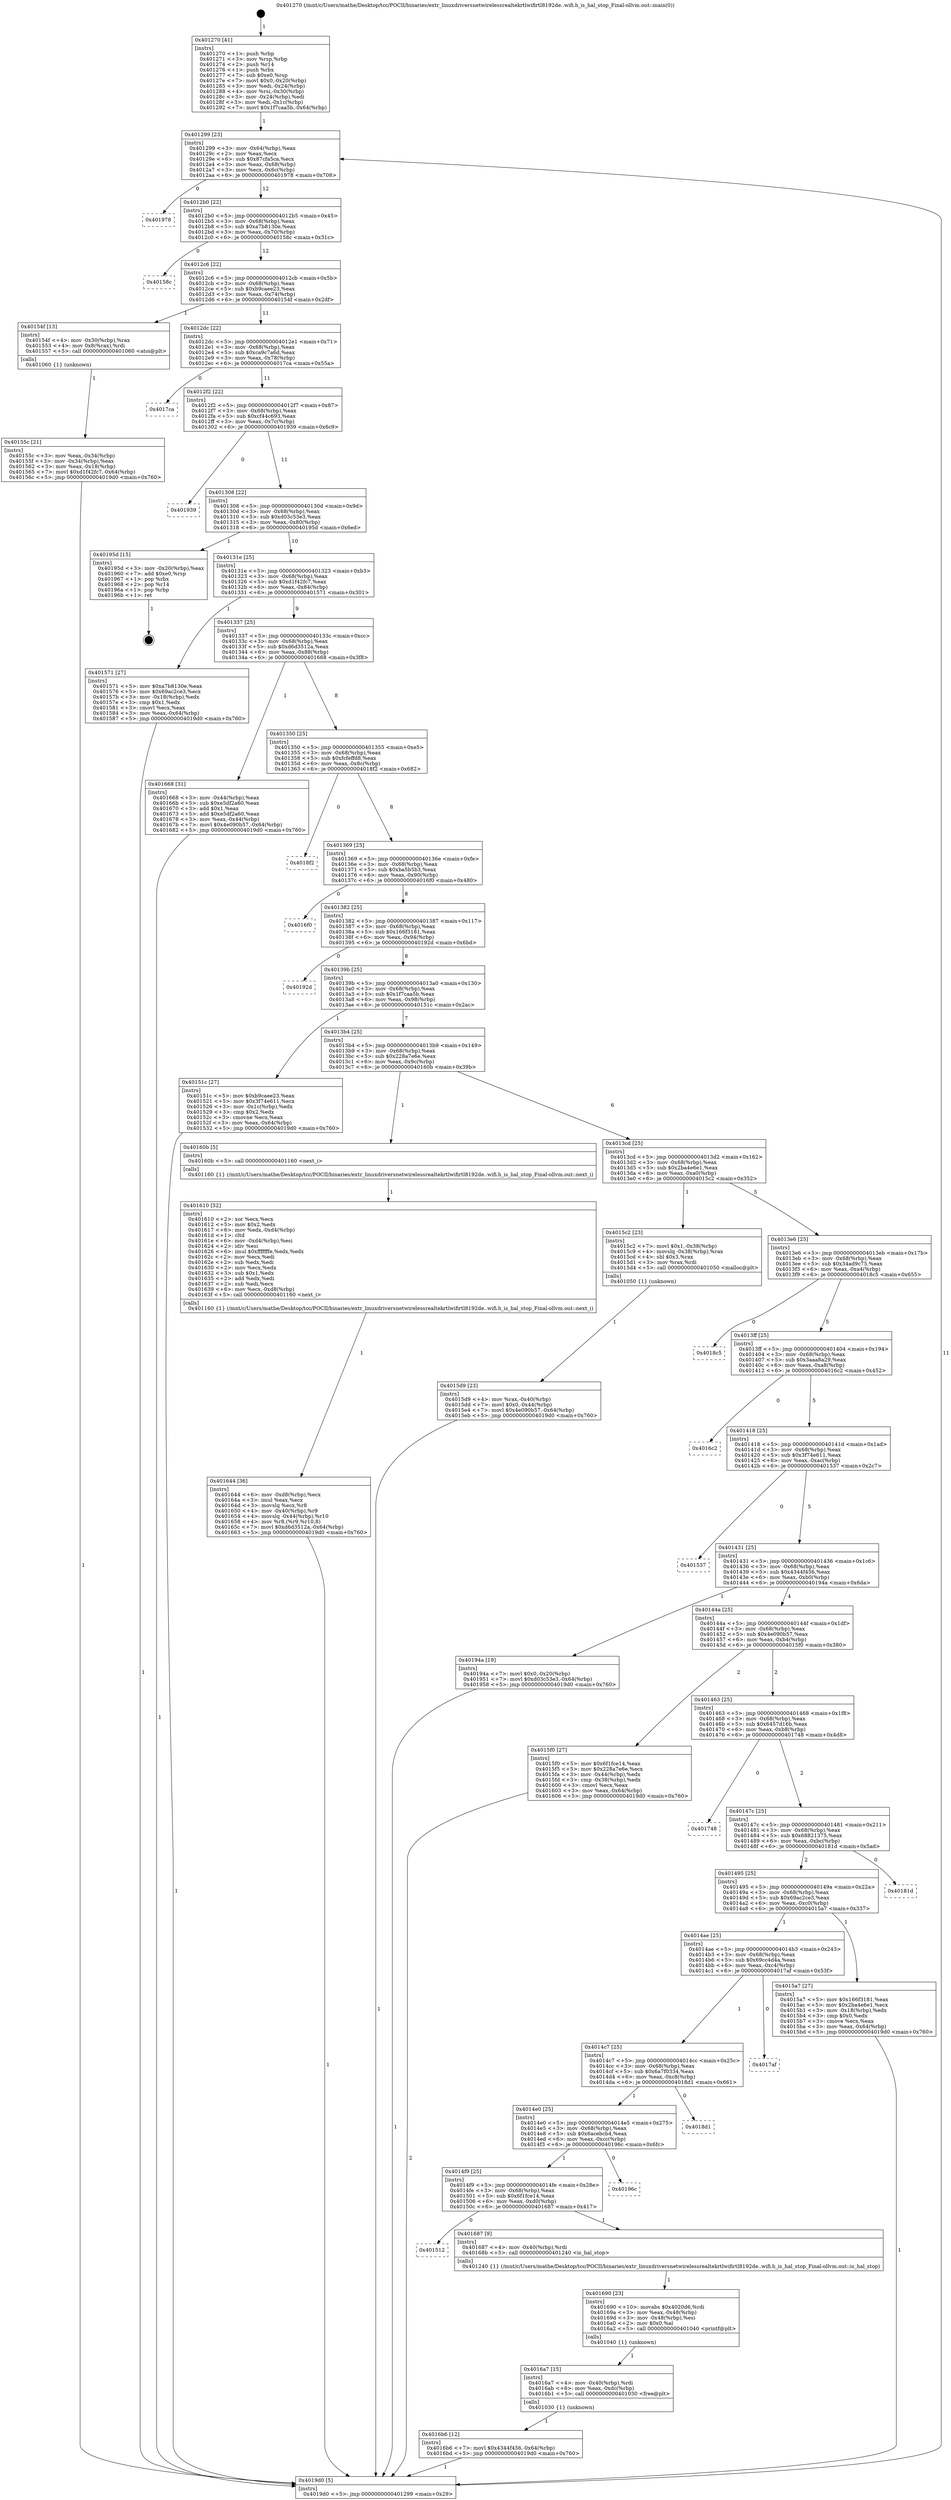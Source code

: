 digraph "0x401270" {
  label = "0x401270 (/mnt/c/Users/mathe/Desktop/tcc/POCII/binaries/extr_linuxdriversnetwirelessrealtekrtlwifirtl8192de..wifi.h_is_hal_stop_Final-ollvm.out::main(0))"
  labelloc = "t"
  node[shape=record]

  Entry [label="",width=0.3,height=0.3,shape=circle,fillcolor=black,style=filled]
  "0x401299" [label="{
     0x401299 [23]\l
     | [instrs]\l
     &nbsp;&nbsp;0x401299 \<+3\>: mov -0x64(%rbp),%eax\l
     &nbsp;&nbsp;0x40129c \<+2\>: mov %eax,%ecx\l
     &nbsp;&nbsp;0x40129e \<+6\>: sub $0x87cfa5ca,%ecx\l
     &nbsp;&nbsp;0x4012a4 \<+3\>: mov %eax,-0x68(%rbp)\l
     &nbsp;&nbsp;0x4012a7 \<+3\>: mov %ecx,-0x6c(%rbp)\l
     &nbsp;&nbsp;0x4012aa \<+6\>: je 0000000000401978 \<main+0x708\>\l
  }"]
  "0x401978" [label="{
     0x401978\l
  }", style=dashed]
  "0x4012b0" [label="{
     0x4012b0 [22]\l
     | [instrs]\l
     &nbsp;&nbsp;0x4012b0 \<+5\>: jmp 00000000004012b5 \<main+0x45\>\l
     &nbsp;&nbsp;0x4012b5 \<+3\>: mov -0x68(%rbp),%eax\l
     &nbsp;&nbsp;0x4012b8 \<+5\>: sub $0xa7b8130e,%eax\l
     &nbsp;&nbsp;0x4012bd \<+3\>: mov %eax,-0x70(%rbp)\l
     &nbsp;&nbsp;0x4012c0 \<+6\>: je 000000000040158c \<main+0x31c\>\l
  }"]
  Exit [label="",width=0.3,height=0.3,shape=circle,fillcolor=black,style=filled,peripheries=2]
  "0x40158c" [label="{
     0x40158c\l
  }", style=dashed]
  "0x4012c6" [label="{
     0x4012c6 [22]\l
     | [instrs]\l
     &nbsp;&nbsp;0x4012c6 \<+5\>: jmp 00000000004012cb \<main+0x5b\>\l
     &nbsp;&nbsp;0x4012cb \<+3\>: mov -0x68(%rbp),%eax\l
     &nbsp;&nbsp;0x4012ce \<+5\>: sub $0xb9caee23,%eax\l
     &nbsp;&nbsp;0x4012d3 \<+3\>: mov %eax,-0x74(%rbp)\l
     &nbsp;&nbsp;0x4012d6 \<+6\>: je 000000000040154f \<main+0x2df\>\l
  }"]
  "0x4016b6" [label="{
     0x4016b6 [12]\l
     | [instrs]\l
     &nbsp;&nbsp;0x4016b6 \<+7\>: movl $0x4344f456,-0x64(%rbp)\l
     &nbsp;&nbsp;0x4016bd \<+5\>: jmp 00000000004019d0 \<main+0x760\>\l
  }"]
  "0x40154f" [label="{
     0x40154f [13]\l
     | [instrs]\l
     &nbsp;&nbsp;0x40154f \<+4\>: mov -0x30(%rbp),%rax\l
     &nbsp;&nbsp;0x401553 \<+4\>: mov 0x8(%rax),%rdi\l
     &nbsp;&nbsp;0x401557 \<+5\>: call 0000000000401060 \<atoi@plt\>\l
     | [calls]\l
     &nbsp;&nbsp;0x401060 \{1\} (unknown)\l
  }"]
  "0x4012dc" [label="{
     0x4012dc [22]\l
     | [instrs]\l
     &nbsp;&nbsp;0x4012dc \<+5\>: jmp 00000000004012e1 \<main+0x71\>\l
     &nbsp;&nbsp;0x4012e1 \<+3\>: mov -0x68(%rbp),%eax\l
     &nbsp;&nbsp;0x4012e4 \<+5\>: sub $0xca9c7a6d,%eax\l
     &nbsp;&nbsp;0x4012e9 \<+3\>: mov %eax,-0x78(%rbp)\l
     &nbsp;&nbsp;0x4012ec \<+6\>: je 00000000004017ca \<main+0x55a\>\l
  }"]
  "0x4016a7" [label="{
     0x4016a7 [15]\l
     | [instrs]\l
     &nbsp;&nbsp;0x4016a7 \<+4\>: mov -0x40(%rbp),%rdi\l
     &nbsp;&nbsp;0x4016ab \<+6\>: mov %eax,-0xdc(%rbp)\l
     &nbsp;&nbsp;0x4016b1 \<+5\>: call 0000000000401030 \<free@plt\>\l
     | [calls]\l
     &nbsp;&nbsp;0x401030 \{1\} (unknown)\l
  }"]
  "0x4017ca" [label="{
     0x4017ca\l
  }", style=dashed]
  "0x4012f2" [label="{
     0x4012f2 [22]\l
     | [instrs]\l
     &nbsp;&nbsp;0x4012f2 \<+5\>: jmp 00000000004012f7 \<main+0x87\>\l
     &nbsp;&nbsp;0x4012f7 \<+3\>: mov -0x68(%rbp),%eax\l
     &nbsp;&nbsp;0x4012fa \<+5\>: sub $0xcf44c693,%eax\l
     &nbsp;&nbsp;0x4012ff \<+3\>: mov %eax,-0x7c(%rbp)\l
     &nbsp;&nbsp;0x401302 \<+6\>: je 0000000000401939 \<main+0x6c9\>\l
  }"]
  "0x401690" [label="{
     0x401690 [23]\l
     | [instrs]\l
     &nbsp;&nbsp;0x401690 \<+10\>: movabs $0x4020d6,%rdi\l
     &nbsp;&nbsp;0x40169a \<+3\>: mov %eax,-0x48(%rbp)\l
     &nbsp;&nbsp;0x40169d \<+3\>: mov -0x48(%rbp),%esi\l
     &nbsp;&nbsp;0x4016a0 \<+2\>: mov $0x0,%al\l
     &nbsp;&nbsp;0x4016a2 \<+5\>: call 0000000000401040 \<printf@plt\>\l
     | [calls]\l
     &nbsp;&nbsp;0x401040 \{1\} (unknown)\l
  }"]
  "0x401939" [label="{
     0x401939\l
  }", style=dashed]
  "0x401308" [label="{
     0x401308 [22]\l
     | [instrs]\l
     &nbsp;&nbsp;0x401308 \<+5\>: jmp 000000000040130d \<main+0x9d\>\l
     &nbsp;&nbsp;0x40130d \<+3\>: mov -0x68(%rbp),%eax\l
     &nbsp;&nbsp;0x401310 \<+5\>: sub $0xd03c53e3,%eax\l
     &nbsp;&nbsp;0x401315 \<+3\>: mov %eax,-0x80(%rbp)\l
     &nbsp;&nbsp;0x401318 \<+6\>: je 000000000040195d \<main+0x6ed\>\l
  }"]
  "0x401512" [label="{
     0x401512\l
  }", style=dashed]
  "0x40195d" [label="{
     0x40195d [15]\l
     | [instrs]\l
     &nbsp;&nbsp;0x40195d \<+3\>: mov -0x20(%rbp),%eax\l
     &nbsp;&nbsp;0x401960 \<+7\>: add $0xe0,%rsp\l
     &nbsp;&nbsp;0x401967 \<+1\>: pop %rbx\l
     &nbsp;&nbsp;0x401968 \<+2\>: pop %r14\l
     &nbsp;&nbsp;0x40196a \<+1\>: pop %rbp\l
     &nbsp;&nbsp;0x40196b \<+1\>: ret\l
  }"]
  "0x40131e" [label="{
     0x40131e [25]\l
     | [instrs]\l
     &nbsp;&nbsp;0x40131e \<+5\>: jmp 0000000000401323 \<main+0xb3\>\l
     &nbsp;&nbsp;0x401323 \<+3\>: mov -0x68(%rbp),%eax\l
     &nbsp;&nbsp;0x401326 \<+5\>: sub $0xd1f42fc7,%eax\l
     &nbsp;&nbsp;0x40132b \<+6\>: mov %eax,-0x84(%rbp)\l
     &nbsp;&nbsp;0x401331 \<+6\>: je 0000000000401571 \<main+0x301\>\l
  }"]
  "0x401687" [label="{
     0x401687 [9]\l
     | [instrs]\l
     &nbsp;&nbsp;0x401687 \<+4\>: mov -0x40(%rbp),%rdi\l
     &nbsp;&nbsp;0x40168b \<+5\>: call 0000000000401240 \<is_hal_stop\>\l
     | [calls]\l
     &nbsp;&nbsp;0x401240 \{1\} (/mnt/c/Users/mathe/Desktop/tcc/POCII/binaries/extr_linuxdriversnetwirelessrealtekrtlwifirtl8192de..wifi.h_is_hal_stop_Final-ollvm.out::is_hal_stop)\l
  }"]
  "0x401571" [label="{
     0x401571 [27]\l
     | [instrs]\l
     &nbsp;&nbsp;0x401571 \<+5\>: mov $0xa7b8130e,%eax\l
     &nbsp;&nbsp;0x401576 \<+5\>: mov $0x69ac2ce3,%ecx\l
     &nbsp;&nbsp;0x40157b \<+3\>: mov -0x18(%rbp),%edx\l
     &nbsp;&nbsp;0x40157e \<+3\>: cmp $0x1,%edx\l
     &nbsp;&nbsp;0x401581 \<+3\>: cmovl %ecx,%eax\l
     &nbsp;&nbsp;0x401584 \<+3\>: mov %eax,-0x64(%rbp)\l
     &nbsp;&nbsp;0x401587 \<+5\>: jmp 00000000004019d0 \<main+0x760\>\l
  }"]
  "0x401337" [label="{
     0x401337 [25]\l
     | [instrs]\l
     &nbsp;&nbsp;0x401337 \<+5\>: jmp 000000000040133c \<main+0xcc\>\l
     &nbsp;&nbsp;0x40133c \<+3\>: mov -0x68(%rbp),%eax\l
     &nbsp;&nbsp;0x40133f \<+5\>: sub $0xd6d3512a,%eax\l
     &nbsp;&nbsp;0x401344 \<+6\>: mov %eax,-0x88(%rbp)\l
     &nbsp;&nbsp;0x40134a \<+6\>: je 0000000000401668 \<main+0x3f8\>\l
  }"]
  "0x4014f9" [label="{
     0x4014f9 [25]\l
     | [instrs]\l
     &nbsp;&nbsp;0x4014f9 \<+5\>: jmp 00000000004014fe \<main+0x28e\>\l
     &nbsp;&nbsp;0x4014fe \<+3\>: mov -0x68(%rbp),%eax\l
     &nbsp;&nbsp;0x401501 \<+5\>: sub $0x6f1fce14,%eax\l
     &nbsp;&nbsp;0x401506 \<+6\>: mov %eax,-0xd0(%rbp)\l
     &nbsp;&nbsp;0x40150c \<+6\>: je 0000000000401687 \<main+0x417\>\l
  }"]
  "0x401668" [label="{
     0x401668 [31]\l
     | [instrs]\l
     &nbsp;&nbsp;0x401668 \<+3\>: mov -0x44(%rbp),%eax\l
     &nbsp;&nbsp;0x40166b \<+5\>: sub $0xe5df2a60,%eax\l
     &nbsp;&nbsp;0x401670 \<+3\>: add $0x1,%eax\l
     &nbsp;&nbsp;0x401673 \<+5\>: add $0xe5df2a60,%eax\l
     &nbsp;&nbsp;0x401678 \<+3\>: mov %eax,-0x44(%rbp)\l
     &nbsp;&nbsp;0x40167b \<+7\>: movl $0x4e090b57,-0x64(%rbp)\l
     &nbsp;&nbsp;0x401682 \<+5\>: jmp 00000000004019d0 \<main+0x760\>\l
  }"]
  "0x401350" [label="{
     0x401350 [25]\l
     | [instrs]\l
     &nbsp;&nbsp;0x401350 \<+5\>: jmp 0000000000401355 \<main+0xe5\>\l
     &nbsp;&nbsp;0x401355 \<+3\>: mov -0x68(%rbp),%eax\l
     &nbsp;&nbsp;0x401358 \<+5\>: sub $0xfcfeffd8,%eax\l
     &nbsp;&nbsp;0x40135d \<+6\>: mov %eax,-0x8c(%rbp)\l
     &nbsp;&nbsp;0x401363 \<+6\>: je 00000000004018f2 \<main+0x682\>\l
  }"]
  "0x40196c" [label="{
     0x40196c\l
  }", style=dashed]
  "0x4018f2" [label="{
     0x4018f2\l
  }", style=dashed]
  "0x401369" [label="{
     0x401369 [25]\l
     | [instrs]\l
     &nbsp;&nbsp;0x401369 \<+5\>: jmp 000000000040136e \<main+0xfe\>\l
     &nbsp;&nbsp;0x40136e \<+3\>: mov -0x68(%rbp),%eax\l
     &nbsp;&nbsp;0x401371 \<+5\>: sub $0xba5b5b3,%eax\l
     &nbsp;&nbsp;0x401376 \<+6\>: mov %eax,-0x90(%rbp)\l
     &nbsp;&nbsp;0x40137c \<+6\>: je 00000000004016f0 \<main+0x480\>\l
  }"]
  "0x4014e0" [label="{
     0x4014e0 [25]\l
     | [instrs]\l
     &nbsp;&nbsp;0x4014e0 \<+5\>: jmp 00000000004014e5 \<main+0x275\>\l
     &nbsp;&nbsp;0x4014e5 \<+3\>: mov -0x68(%rbp),%eax\l
     &nbsp;&nbsp;0x4014e8 \<+5\>: sub $0x6acebcb4,%eax\l
     &nbsp;&nbsp;0x4014ed \<+6\>: mov %eax,-0xcc(%rbp)\l
     &nbsp;&nbsp;0x4014f3 \<+6\>: je 000000000040196c \<main+0x6fc\>\l
  }"]
  "0x4016f0" [label="{
     0x4016f0\l
  }", style=dashed]
  "0x401382" [label="{
     0x401382 [25]\l
     | [instrs]\l
     &nbsp;&nbsp;0x401382 \<+5\>: jmp 0000000000401387 \<main+0x117\>\l
     &nbsp;&nbsp;0x401387 \<+3\>: mov -0x68(%rbp),%eax\l
     &nbsp;&nbsp;0x40138a \<+5\>: sub $0x166f3181,%eax\l
     &nbsp;&nbsp;0x40138f \<+6\>: mov %eax,-0x94(%rbp)\l
     &nbsp;&nbsp;0x401395 \<+6\>: je 000000000040192d \<main+0x6bd\>\l
  }"]
  "0x4018d1" [label="{
     0x4018d1\l
  }", style=dashed]
  "0x40192d" [label="{
     0x40192d\l
  }", style=dashed]
  "0x40139b" [label="{
     0x40139b [25]\l
     | [instrs]\l
     &nbsp;&nbsp;0x40139b \<+5\>: jmp 00000000004013a0 \<main+0x130\>\l
     &nbsp;&nbsp;0x4013a0 \<+3\>: mov -0x68(%rbp),%eax\l
     &nbsp;&nbsp;0x4013a3 \<+5\>: sub $0x1f7caa5b,%eax\l
     &nbsp;&nbsp;0x4013a8 \<+6\>: mov %eax,-0x98(%rbp)\l
     &nbsp;&nbsp;0x4013ae \<+6\>: je 000000000040151c \<main+0x2ac\>\l
  }"]
  "0x4014c7" [label="{
     0x4014c7 [25]\l
     | [instrs]\l
     &nbsp;&nbsp;0x4014c7 \<+5\>: jmp 00000000004014cc \<main+0x25c\>\l
     &nbsp;&nbsp;0x4014cc \<+3\>: mov -0x68(%rbp),%eax\l
     &nbsp;&nbsp;0x4014cf \<+5\>: sub $0x6a7f0334,%eax\l
     &nbsp;&nbsp;0x4014d4 \<+6\>: mov %eax,-0xc8(%rbp)\l
     &nbsp;&nbsp;0x4014da \<+6\>: je 00000000004018d1 \<main+0x661\>\l
  }"]
  "0x40151c" [label="{
     0x40151c [27]\l
     | [instrs]\l
     &nbsp;&nbsp;0x40151c \<+5\>: mov $0xb9caee23,%eax\l
     &nbsp;&nbsp;0x401521 \<+5\>: mov $0x3f74e611,%ecx\l
     &nbsp;&nbsp;0x401526 \<+3\>: mov -0x1c(%rbp),%edx\l
     &nbsp;&nbsp;0x401529 \<+3\>: cmp $0x2,%edx\l
     &nbsp;&nbsp;0x40152c \<+3\>: cmovne %ecx,%eax\l
     &nbsp;&nbsp;0x40152f \<+3\>: mov %eax,-0x64(%rbp)\l
     &nbsp;&nbsp;0x401532 \<+5\>: jmp 00000000004019d0 \<main+0x760\>\l
  }"]
  "0x4013b4" [label="{
     0x4013b4 [25]\l
     | [instrs]\l
     &nbsp;&nbsp;0x4013b4 \<+5\>: jmp 00000000004013b9 \<main+0x149\>\l
     &nbsp;&nbsp;0x4013b9 \<+3\>: mov -0x68(%rbp),%eax\l
     &nbsp;&nbsp;0x4013bc \<+5\>: sub $0x228a7e6e,%eax\l
     &nbsp;&nbsp;0x4013c1 \<+6\>: mov %eax,-0x9c(%rbp)\l
     &nbsp;&nbsp;0x4013c7 \<+6\>: je 000000000040160b \<main+0x39b\>\l
  }"]
  "0x4019d0" [label="{
     0x4019d0 [5]\l
     | [instrs]\l
     &nbsp;&nbsp;0x4019d0 \<+5\>: jmp 0000000000401299 \<main+0x29\>\l
  }"]
  "0x401270" [label="{
     0x401270 [41]\l
     | [instrs]\l
     &nbsp;&nbsp;0x401270 \<+1\>: push %rbp\l
     &nbsp;&nbsp;0x401271 \<+3\>: mov %rsp,%rbp\l
     &nbsp;&nbsp;0x401274 \<+2\>: push %r14\l
     &nbsp;&nbsp;0x401276 \<+1\>: push %rbx\l
     &nbsp;&nbsp;0x401277 \<+7\>: sub $0xe0,%rsp\l
     &nbsp;&nbsp;0x40127e \<+7\>: movl $0x0,-0x20(%rbp)\l
     &nbsp;&nbsp;0x401285 \<+3\>: mov %edi,-0x24(%rbp)\l
     &nbsp;&nbsp;0x401288 \<+4\>: mov %rsi,-0x30(%rbp)\l
     &nbsp;&nbsp;0x40128c \<+3\>: mov -0x24(%rbp),%edi\l
     &nbsp;&nbsp;0x40128f \<+3\>: mov %edi,-0x1c(%rbp)\l
     &nbsp;&nbsp;0x401292 \<+7\>: movl $0x1f7caa5b,-0x64(%rbp)\l
  }"]
  "0x40155c" [label="{
     0x40155c [21]\l
     | [instrs]\l
     &nbsp;&nbsp;0x40155c \<+3\>: mov %eax,-0x34(%rbp)\l
     &nbsp;&nbsp;0x40155f \<+3\>: mov -0x34(%rbp),%eax\l
     &nbsp;&nbsp;0x401562 \<+3\>: mov %eax,-0x18(%rbp)\l
     &nbsp;&nbsp;0x401565 \<+7\>: movl $0xd1f42fc7,-0x64(%rbp)\l
     &nbsp;&nbsp;0x40156c \<+5\>: jmp 00000000004019d0 \<main+0x760\>\l
  }"]
  "0x4017af" [label="{
     0x4017af\l
  }", style=dashed]
  "0x40160b" [label="{
     0x40160b [5]\l
     | [instrs]\l
     &nbsp;&nbsp;0x40160b \<+5\>: call 0000000000401160 \<next_i\>\l
     | [calls]\l
     &nbsp;&nbsp;0x401160 \{1\} (/mnt/c/Users/mathe/Desktop/tcc/POCII/binaries/extr_linuxdriversnetwirelessrealtekrtlwifirtl8192de..wifi.h_is_hal_stop_Final-ollvm.out::next_i)\l
  }"]
  "0x4013cd" [label="{
     0x4013cd [25]\l
     | [instrs]\l
     &nbsp;&nbsp;0x4013cd \<+5\>: jmp 00000000004013d2 \<main+0x162\>\l
     &nbsp;&nbsp;0x4013d2 \<+3\>: mov -0x68(%rbp),%eax\l
     &nbsp;&nbsp;0x4013d5 \<+5\>: sub $0x2ba4e6e1,%eax\l
     &nbsp;&nbsp;0x4013da \<+6\>: mov %eax,-0xa0(%rbp)\l
     &nbsp;&nbsp;0x4013e0 \<+6\>: je 00000000004015c2 \<main+0x352\>\l
  }"]
  "0x401644" [label="{
     0x401644 [36]\l
     | [instrs]\l
     &nbsp;&nbsp;0x401644 \<+6\>: mov -0xd8(%rbp),%ecx\l
     &nbsp;&nbsp;0x40164a \<+3\>: imul %eax,%ecx\l
     &nbsp;&nbsp;0x40164d \<+3\>: movslq %ecx,%r8\l
     &nbsp;&nbsp;0x401650 \<+4\>: mov -0x40(%rbp),%r9\l
     &nbsp;&nbsp;0x401654 \<+4\>: movslq -0x44(%rbp),%r10\l
     &nbsp;&nbsp;0x401658 \<+4\>: mov %r8,(%r9,%r10,8)\l
     &nbsp;&nbsp;0x40165c \<+7\>: movl $0xd6d3512a,-0x64(%rbp)\l
     &nbsp;&nbsp;0x401663 \<+5\>: jmp 00000000004019d0 \<main+0x760\>\l
  }"]
  "0x4015c2" [label="{
     0x4015c2 [23]\l
     | [instrs]\l
     &nbsp;&nbsp;0x4015c2 \<+7\>: movl $0x1,-0x38(%rbp)\l
     &nbsp;&nbsp;0x4015c9 \<+4\>: movslq -0x38(%rbp),%rax\l
     &nbsp;&nbsp;0x4015cd \<+4\>: shl $0x3,%rax\l
     &nbsp;&nbsp;0x4015d1 \<+3\>: mov %rax,%rdi\l
     &nbsp;&nbsp;0x4015d4 \<+5\>: call 0000000000401050 \<malloc@plt\>\l
     | [calls]\l
     &nbsp;&nbsp;0x401050 \{1\} (unknown)\l
  }"]
  "0x4013e6" [label="{
     0x4013e6 [25]\l
     | [instrs]\l
     &nbsp;&nbsp;0x4013e6 \<+5\>: jmp 00000000004013eb \<main+0x17b\>\l
     &nbsp;&nbsp;0x4013eb \<+3\>: mov -0x68(%rbp),%eax\l
     &nbsp;&nbsp;0x4013ee \<+5\>: sub $0x34ad9c75,%eax\l
     &nbsp;&nbsp;0x4013f3 \<+6\>: mov %eax,-0xa4(%rbp)\l
     &nbsp;&nbsp;0x4013f9 \<+6\>: je 00000000004018c5 \<main+0x655\>\l
  }"]
  "0x401610" [label="{
     0x401610 [52]\l
     | [instrs]\l
     &nbsp;&nbsp;0x401610 \<+2\>: xor %ecx,%ecx\l
     &nbsp;&nbsp;0x401612 \<+5\>: mov $0x2,%edx\l
     &nbsp;&nbsp;0x401617 \<+6\>: mov %edx,-0xd4(%rbp)\l
     &nbsp;&nbsp;0x40161d \<+1\>: cltd\l
     &nbsp;&nbsp;0x40161e \<+6\>: mov -0xd4(%rbp),%esi\l
     &nbsp;&nbsp;0x401624 \<+2\>: idiv %esi\l
     &nbsp;&nbsp;0x401626 \<+6\>: imul $0xfffffffe,%edx,%edx\l
     &nbsp;&nbsp;0x40162c \<+2\>: mov %ecx,%edi\l
     &nbsp;&nbsp;0x40162e \<+2\>: sub %edx,%edi\l
     &nbsp;&nbsp;0x401630 \<+2\>: mov %ecx,%edx\l
     &nbsp;&nbsp;0x401632 \<+3\>: sub $0x1,%edx\l
     &nbsp;&nbsp;0x401635 \<+2\>: add %edx,%edi\l
     &nbsp;&nbsp;0x401637 \<+2\>: sub %edi,%ecx\l
     &nbsp;&nbsp;0x401639 \<+6\>: mov %ecx,-0xd8(%rbp)\l
     &nbsp;&nbsp;0x40163f \<+5\>: call 0000000000401160 \<next_i\>\l
     | [calls]\l
     &nbsp;&nbsp;0x401160 \{1\} (/mnt/c/Users/mathe/Desktop/tcc/POCII/binaries/extr_linuxdriversnetwirelessrealtekrtlwifirtl8192de..wifi.h_is_hal_stop_Final-ollvm.out::next_i)\l
  }"]
  "0x4018c5" [label="{
     0x4018c5\l
  }", style=dashed]
  "0x4013ff" [label="{
     0x4013ff [25]\l
     | [instrs]\l
     &nbsp;&nbsp;0x4013ff \<+5\>: jmp 0000000000401404 \<main+0x194\>\l
     &nbsp;&nbsp;0x401404 \<+3\>: mov -0x68(%rbp),%eax\l
     &nbsp;&nbsp;0x401407 \<+5\>: sub $0x3aaa8a29,%eax\l
     &nbsp;&nbsp;0x40140c \<+6\>: mov %eax,-0xa8(%rbp)\l
     &nbsp;&nbsp;0x401412 \<+6\>: je 00000000004016c2 \<main+0x452\>\l
  }"]
  "0x4015d9" [label="{
     0x4015d9 [23]\l
     | [instrs]\l
     &nbsp;&nbsp;0x4015d9 \<+4\>: mov %rax,-0x40(%rbp)\l
     &nbsp;&nbsp;0x4015dd \<+7\>: movl $0x0,-0x44(%rbp)\l
     &nbsp;&nbsp;0x4015e4 \<+7\>: movl $0x4e090b57,-0x64(%rbp)\l
     &nbsp;&nbsp;0x4015eb \<+5\>: jmp 00000000004019d0 \<main+0x760\>\l
  }"]
  "0x4016c2" [label="{
     0x4016c2\l
  }", style=dashed]
  "0x401418" [label="{
     0x401418 [25]\l
     | [instrs]\l
     &nbsp;&nbsp;0x401418 \<+5\>: jmp 000000000040141d \<main+0x1ad\>\l
     &nbsp;&nbsp;0x40141d \<+3\>: mov -0x68(%rbp),%eax\l
     &nbsp;&nbsp;0x401420 \<+5\>: sub $0x3f74e611,%eax\l
     &nbsp;&nbsp;0x401425 \<+6\>: mov %eax,-0xac(%rbp)\l
     &nbsp;&nbsp;0x40142b \<+6\>: je 0000000000401537 \<main+0x2c7\>\l
  }"]
  "0x4014ae" [label="{
     0x4014ae [25]\l
     | [instrs]\l
     &nbsp;&nbsp;0x4014ae \<+5\>: jmp 00000000004014b3 \<main+0x243\>\l
     &nbsp;&nbsp;0x4014b3 \<+3\>: mov -0x68(%rbp),%eax\l
     &nbsp;&nbsp;0x4014b6 \<+5\>: sub $0x69cc4d4a,%eax\l
     &nbsp;&nbsp;0x4014bb \<+6\>: mov %eax,-0xc4(%rbp)\l
     &nbsp;&nbsp;0x4014c1 \<+6\>: je 00000000004017af \<main+0x53f\>\l
  }"]
  "0x401537" [label="{
     0x401537\l
  }", style=dashed]
  "0x401431" [label="{
     0x401431 [25]\l
     | [instrs]\l
     &nbsp;&nbsp;0x401431 \<+5\>: jmp 0000000000401436 \<main+0x1c6\>\l
     &nbsp;&nbsp;0x401436 \<+3\>: mov -0x68(%rbp),%eax\l
     &nbsp;&nbsp;0x401439 \<+5\>: sub $0x4344f456,%eax\l
     &nbsp;&nbsp;0x40143e \<+6\>: mov %eax,-0xb0(%rbp)\l
     &nbsp;&nbsp;0x401444 \<+6\>: je 000000000040194a \<main+0x6da\>\l
  }"]
  "0x4015a7" [label="{
     0x4015a7 [27]\l
     | [instrs]\l
     &nbsp;&nbsp;0x4015a7 \<+5\>: mov $0x166f3181,%eax\l
     &nbsp;&nbsp;0x4015ac \<+5\>: mov $0x2ba4e6e1,%ecx\l
     &nbsp;&nbsp;0x4015b1 \<+3\>: mov -0x18(%rbp),%edx\l
     &nbsp;&nbsp;0x4015b4 \<+3\>: cmp $0x0,%edx\l
     &nbsp;&nbsp;0x4015b7 \<+3\>: cmove %ecx,%eax\l
     &nbsp;&nbsp;0x4015ba \<+3\>: mov %eax,-0x64(%rbp)\l
     &nbsp;&nbsp;0x4015bd \<+5\>: jmp 00000000004019d0 \<main+0x760\>\l
  }"]
  "0x40194a" [label="{
     0x40194a [19]\l
     | [instrs]\l
     &nbsp;&nbsp;0x40194a \<+7\>: movl $0x0,-0x20(%rbp)\l
     &nbsp;&nbsp;0x401951 \<+7\>: movl $0xd03c53e3,-0x64(%rbp)\l
     &nbsp;&nbsp;0x401958 \<+5\>: jmp 00000000004019d0 \<main+0x760\>\l
  }"]
  "0x40144a" [label="{
     0x40144a [25]\l
     | [instrs]\l
     &nbsp;&nbsp;0x40144a \<+5\>: jmp 000000000040144f \<main+0x1df\>\l
     &nbsp;&nbsp;0x40144f \<+3\>: mov -0x68(%rbp),%eax\l
     &nbsp;&nbsp;0x401452 \<+5\>: sub $0x4e090b57,%eax\l
     &nbsp;&nbsp;0x401457 \<+6\>: mov %eax,-0xb4(%rbp)\l
     &nbsp;&nbsp;0x40145d \<+6\>: je 00000000004015f0 \<main+0x380\>\l
  }"]
  "0x401495" [label="{
     0x401495 [25]\l
     | [instrs]\l
     &nbsp;&nbsp;0x401495 \<+5\>: jmp 000000000040149a \<main+0x22a\>\l
     &nbsp;&nbsp;0x40149a \<+3\>: mov -0x68(%rbp),%eax\l
     &nbsp;&nbsp;0x40149d \<+5\>: sub $0x69ac2ce3,%eax\l
     &nbsp;&nbsp;0x4014a2 \<+6\>: mov %eax,-0xc0(%rbp)\l
     &nbsp;&nbsp;0x4014a8 \<+6\>: je 00000000004015a7 \<main+0x337\>\l
  }"]
  "0x4015f0" [label="{
     0x4015f0 [27]\l
     | [instrs]\l
     &nbsp;&nbsp;0x4015f0 \<+5\>: mov $0x6f1fce14,%eax\l
     &nbsp;&nbsp;0x4015f5 \<+5\>: mov $0x228a7e6e,%ecx\l
     &nbsp;&nbsp;0x4015fa \<+3\>: mov -0x44(%rbp),%edx\l
     &nbsp;&nbsp;0x4015fd \<+3\>: cmp -0x38(%rbp),%edx\l
     &nbsp;&nbsp;0x401600 \<+3\>: cmovl %ecx,%eax\l
     &nbsp;&nbsp;0x401603 \<+3\>: mov %eax,-0x64(%rbp)\l
     &nbsp;&nbsp;0x401606 \<+5\>: jmp 00000000004019d0 \<main+0x760\>\l
  }"]
  "0x401463" [label="{
     0x401463 [25]\l
     | [instrs]\l
     &nbsp;&nbsp;0x401463 \<+5\>: jmp 0000000000401468 \<main+0x1f8\>\l
     &nbsp;&nbsp;0x401468 \<+3\>: mov -0x68(%rbp),%eax\l
     &nbsp;&nbsp;0x40146b \<+5\>: sub $0x6457d16b,%eax\l
     &nbsp;&nbsp;0x401470 \<+6\>: mov %eax,-0xb8(%rbp)\l
     &nbsp;&nbsp;0x401476 \<+6\>: je 0000000000401748 \<main+0x4d8\>\l
  }"]
  "0x40181d" [label="{
     0x40181d\l
  }", style=dashed]
  "0x401748" [label="{
     0x401748\l
  }", style=dashed]
  "0x40147c" [label="{
     0x40147c [25]\l
     | [instrs]\l
     &nbsp;&nbsp;0x40147c \<+5\>: jmp 0000000000401481 \<main+0x211\>\l
     &nbsp;&nbsp;0x401481 \<+3\>: mov -0x68(%rbp),%eax\l
     &nbsp;&nbsp;0x401484 \<+5\>: sub $0x68821375,%eax\l
     &nbsp;&nbsp;0x401489 \<+6\>: mov %eax,-0xbc(%rbp)\l
     &nbsp;&nbsp;0x40148f \<+6\>: je 000000000040181d \<main+0x5ad\>\l
  }"]
  Entry -> "0x401270" [label=" 1"]
  "0x401299" -> "0x401978" [label=" 0"]
  "0x401299" -> "0x4012b0" [label=" 12"]
  "0x40195d" -> Exit [label=" 1"]
  "0x4012b0" -> "0x40158c" [label=" 0"]
  "0x4012b0" -> "0x4012c6" [label=" 12"]
  "0x40194a" -> "0x4019d0" [label=" 1"]
  "0x4012c6" -> "0x40154f" [label=" 1"]
  "0x4012c6" -> "0x4012dc" [label=" 11"]
  "0x4016b6" -> "0x4019d0" [label=" 1"]
  "0x4012dc" -> "0x4017ca" [label=" 0"]
  "0x4012dc" -> "0x4012f2" [label=" 11"]
  "0x4016a7" -> "0x4016b6" [label=" 1"]
  "0x4012f2" -> "0x401939" [label=" 0"]
  "0x4012f2" -> "0x401308" [label=" 11"]
  "0x401690" -> "0x4016a7" [label=" 1"]
  "0x401308" -> "0x40195d" [label=" 1"]
  "0x401308" -> "0x40131e" [label=" 10"]
  "0x401687" -> "0x401690" [label=" 1"]
  "0x40131e" -> "0x401571" [label=" 1"]
  "0x40131e" -> "0x401337" [label=" 9"]
  "0x4014f9" -> "0x401512" [label=" 0"]
  "0x401337" -> "0x401668" [label=" 1"]
  "0x401337" -> "0x401350" [label=" 8"]
  "0x4014f9" -> "0x401687" [label=" 1"]
  "0x401350" -> "0x4018f2" [label=" 0"]
  "0x401350" -> "0x401369" [label=" 8"]
  "0x4014e0" -> "0x4014f9" [label=" 1"]
  "0x401369" -> "0x4016f0" [label=" 0"]
  "0x401369" -> "0x401382" [label=" 8"]
  "0x4014e0" -> "0x40196c" [label=" 0"]
  "0x401382" -> "0x40192d" [label=" 0"]
  "0x401382" -> "0x40139b" [label=" 8"]
  "0x4014c7" -> "0x4014e0" [label=" 1"]
  "0x40139b" -> "0x40151c" [label=" 1"]
  "0x40139b" -> "0x4013b4" [label=" 7"]
  "0x40151c" -> "0x4019d0" [label=" 1"]
  "0x401270" -> "0x401299" [label=" 1"]
  "0x4019d0" -> "0x401299" [label=" 11"]
  "0x40154f" -> "0x40155c" [label=" 1"]
  "0x40155c" -> "0x4019d0" [label=" 1"]
  "0x401571" -> "0x4019d0" [label=" 1"]
  "0x4014c7" -> "0x4018d1" [label=" 0"]
  "0x4013b4" -> "0x40160b" [label=" 1"]
  "0x4013b4" -> "0x4013cd" [label=" 6"]
  "0x4014ae" -> "0x4014c7" [label=" 1"]
  "0x4013cd" -> "0x4015c2" [label=" 1"]
  "0x4013cd" -> "0x4013e6" [label=" 5"]
  "0x4014ae" -> "0x4017af" [label=" 0"]
  "0x4013e6" -> "0x4018c5" [label=" 0"]
  "0x4013e6" -> "0x4013ff" [label=" 5"]
  "0x401668" -> "0x4019d0" [label=" 1"]
  "0x4013ff" -> "0x4016c2" [label=" 0"]
  "0x4013ff" -> "0x401418" [label=" 5"]
  "0x401644" -> "0x4019d0" [label=" 1"]
  "0x401418" -> "0x401537" [label=" 0"]
  "0x401418" -> "0x401431" [label=" 5"]
  "0x401610" -> "0x401644" [label=" 1"]
  "0x401431" -> "0x40194a" [label=" 1"]
  "0x401431" -> "0x40144a" [label=" 4"]
  "0x40160b" -> "0x401610" [label=" 1"]
  "0x40144a" -> "0x4015f0" [label=" 2"]
  "0x40144a" -> "0x401463" [label=" 2"]
  "0x4015d9" -> "0x4019d0" [label=" 1"]
  "0x401463" -> "0x401748" [label=" 0"]
  "0x401463" -> "0x40147c" [label=" 2"]
  "0x4015c2" -> "0x4015d9" [label=" 1"]
  "0x40147c" -> "0x40181d" [label=" 0"]
  "0x40147c" -> "0x401495" [label=" 2"]
  "0x4015f0" -> "0x4019d0" [label=" 2"]
  "0x401495" -> "0x4015a7" [label=" 1"]
  "0x401495" -> "0x4014ae" [label=" 1"]
  "0x4015a7" -> "0x4019d0" [label=" 1"]
}

